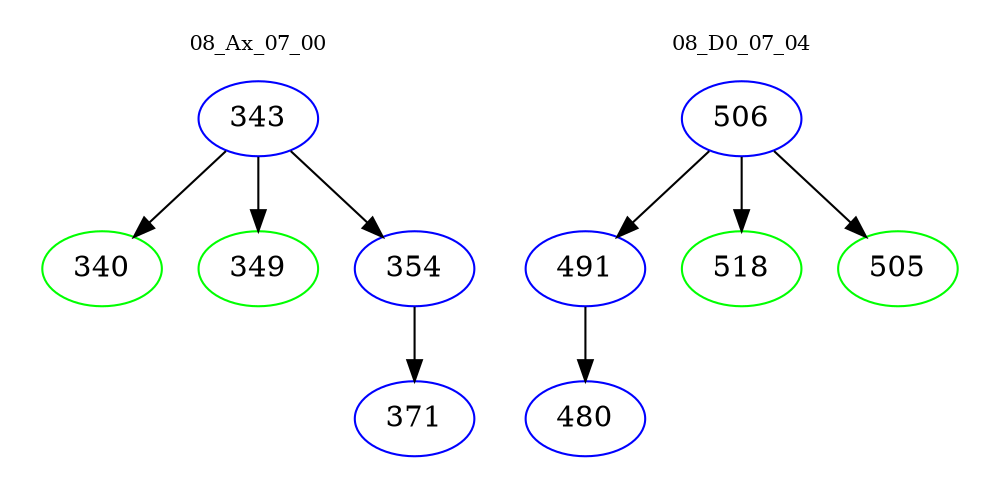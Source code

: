 digraph{
subgraph cluster_0 {
color = white
label = "08_Ax_07_00";
fontsize=10;
T0_343 [label="343", color="blue"]
T0_343 -> T0_340 [color="black"]
T0_340 [label="340", color="green"]
T0_343 -> T0_349 [color="black"]
T0_349 [label="349", color="green"]
T0_343 -> T0_354 [color="black"]
T0_354 [label="354", color="blue"]
T0_354 -> T0_371 [color="black"]
T0_371 [label="371", color="blue"]
}
subgraph cluster_1 {
color = white
label = "08_D0_07_04";
fontsize=10;
T1_506 [label="506", color="blue"]
T1_506 -> T1_491 [color="black"]
T1_491 [label="491", color="blue"]
T1_491 -> T1_480 [color="black"]
T1_480 [label="480", color="blue"]
T1_506 -> T1_518 [color="black"]
T1_518 [label="518", color="green"]
T1_506 -> T1_505 [color="black"]
T1_505 [label="505", color="green"]
}
}
